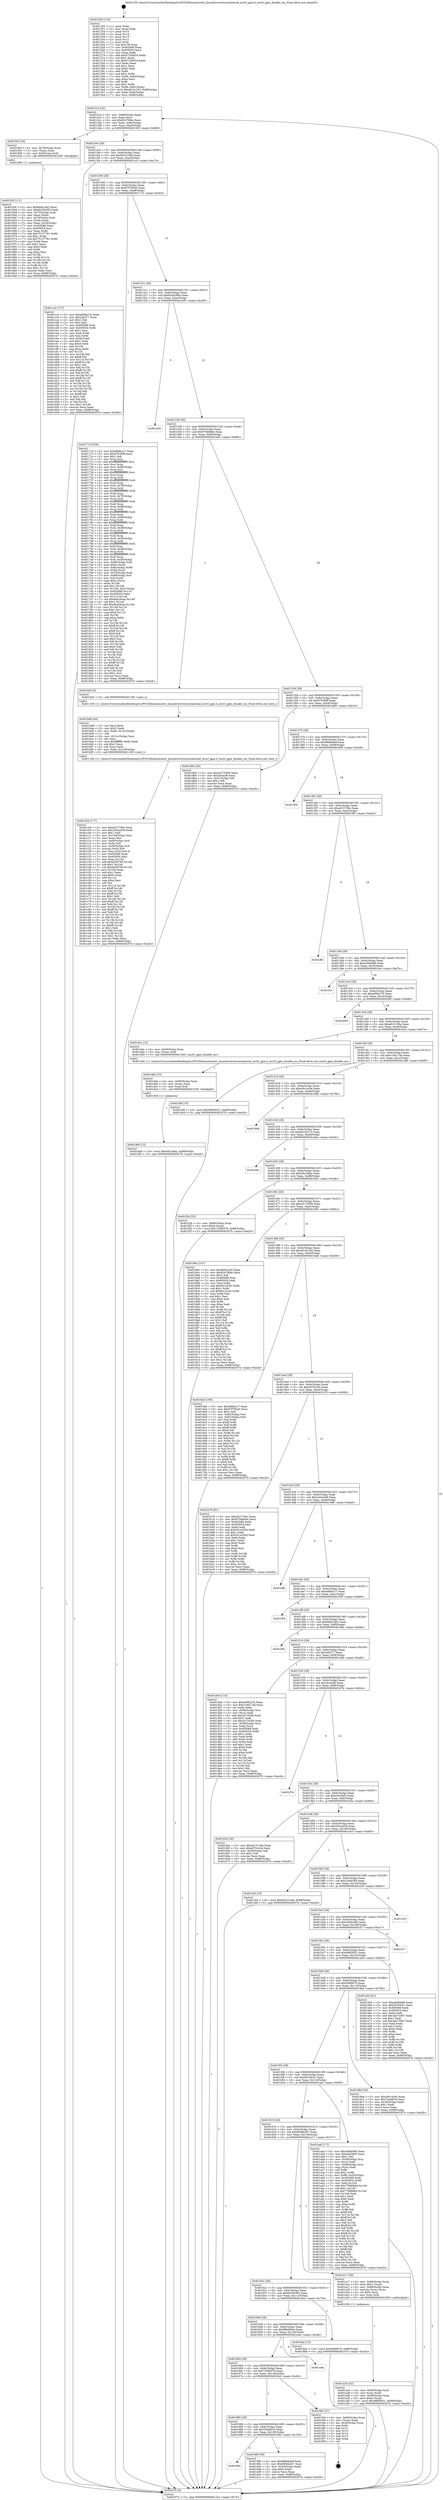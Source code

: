 digraph "0x401250" {
  label = "0x401250 (/mnt/c/Users/mathe/Desktop/tcc/POCII/binaries/extr_linuxdriversttyserialserial_mctrl_gpio.h_mctrl_gpio_disable_ms_Final-ollvm.out::main(0))"
  labelloc = "t"
  node[shape=record]

  Entry [label="",width=0.3,height=0.3,shape=circle,fillcolor=black,style=filled]
  "0x4012c4" [label="{
     0x4012c4 [32]\l
     | [instrs]\l
     &nbsp;&nbsp;0x4012c4 \<+6\>: mov -0x88(%rbp),%eax\l
     &nbsp;&nbsp;0x4012ca \<+2\>: mov %eax,%ecx\l
     &nbsp;&nbsp;0x4012cc \<+6\>: sub $0x8247fd4e,%ecx\l
     &nbsp;&nbsp;0x4012d2 \<+6\>: mov %eax,-0x9c(%rbp)\l
     &nbsp;&nbsp;0x4012d8 \<+6\>: mov %ecx,-0xa0(%rbp)\l
     &nbsp;&nbsp;0x4012de \<+6\>: je 000000000040192f \<main+0x6df\>\l
  }"]
  "0x40192f" [label="{
     0x40192f [16]\l
     | [instrs]\l
     &nbsp;&nbsp;0x40192f \<+4\>: mov -0x78(%rbp),%rax\l
     &nbsp;&nbsp;0x401933 \<+3\>: mov (%rax),%rax\l
     &nbsp;&nbsp;0x401936 \<+4\>: mov 0x8(%rax),%rdi\l
     &nbsp;&nbsp;0x40193a \<+5\>: call 0000000000401060 \<atoi@plt\>\l
     | [calls]\l
     &nbsp;&nbsp;0x401060 \{1\} (unknown)\l
  }"]
  "0x4012e4" [label="{
     0x4012e4 [28]\l
     | [instrs]\l
     &nbsp;&nbsp;0x4012e4 \<+5\>: jmp 00000000004012e9 \<main+0x99\>\l
     &nbsp;&nbsp;0x4012e9 \<+6\>: mov -0x9c(%rbp),%eax\l
     &nbsp;&nbsp;0x4012ef \<+5\>: sub $0x842315dd,%eax\l
     &nbsp;&nbsp;0x4012f4 \<+6\>: mov %eax,-0xa4(%rbp)\l
     &nbsp;&nbsp;0x4012fa \<+6\>: je 0000000000401cc4 \<main+0xa74\>\l
  }"]
  Exit [label="",width=0.3,height=0.3,shape=circle,fillcolor=black,style=filled,peripheries=2]
  "0x401cc4" [label="{
     0x401cc4 [137]\l
     | [instrs]\l
     &nbsp;&nbsp;0x401cc4 \<+5\>: mov $0xa6f4b276,%eax\l
     &nbsp;&nbsp;0x401cc9 \<+5\>: mov $0x2a6377,%ecx\l
     &nbsp;&nbsp;0x401cce \<+2\>: mov $0x1,%dl\l
     &nbsp;&nbsp;0x401cd0 \<+2\>: xor %esi,%esi\l
     &nbsp;&nbsp;0x401cd2 \<+7\>: mov 0x405068,%edi\l
     &nbsp;&nbsp;0x401cd9 \<+8\>: mov 0x405054,%r8d\l
     &nbsp;&nbsp;0x401ce1 \<+3\>: sub $0x1,%esi\l
     &nbsp;&nbsp;0x401ce4 \<+3\>: mov %edi,%r9d\l
     &nbsp;&nbsp;0x401ce7 \<+3\>: add %esi,%r9d\l
     &nbsp;&nbsp;0x401cea \<+4\>: imul %r9d,%edi\l
     &nbsp;&nbsp;0x401cee \<+3\>: and $0x1,%edi\l
     &nbsp;&nbsp;0x401cf1 \<+3\>: cmp $0x0,%edi\l
     &nbsp;&nbsp;0x401cf4 \<+4\>: sete %r10b\l
     &nbsp;&nbsp;0x401cf8 \<+4\>: cmp $0xa,%r8d\l
     &nbsp;&nbsp;0x401cfc \<+4\>: setl %r11b\l
     &nbsp;&nbsp;0x401d00 \<+3\>: mov %r10b,%bl\l
     &nbsp;&nbsp;0x401d03 \<+3\>: xor $0xff,%bl\l
     &nbsp;&nbsp;0x401d06 \<+3\>: mov %r11b,%r14b\l
     &nbsp;&nbsp;0x401d09 \<+4\>: xor $0xff,%r14b\l
     &nbsp;&nbsp;0x401d0d \<+3\>: xor $0x1,%dl\l
     &nbsp;&nbsp;0x401d10 \<+3\>: mov %bl,%r15b\l
     &nbsp;&nbsp;0x401d13 \<+4\>: and $0xff,%r15b\l
     &nbsp;&nbsp;0x401d17 \<+3\>: and %dl,%r10b\l
     &nbsp;&nbsp;0x401d1a \<+3\>: mov %r14b,%r12b\l
     &nbsp;&nbsp;0x401d1d \<+4\>: and $0xff,%r12b\l
     &nbsp;&nbsp;0x401d21 \<+3\>: and %dl,%r11b\l
     &nbsp;&nbsp;0x401d24 \<+3\>: or %r10b,%r15b\l
     &nbsp;&nbsp;0x401d27 \<+3\>: or %r11b,%r12b\l
     &nbsp;&nbsp;0x401d2a \<+3\>: xor %r12b,%r15b\l
     &nbsp;&nbsp;0x401d2d \<+3\>: or %r14b,%bl\l
     &nbsp;&nbsp;0x401d30 \<+3\>: xor $0xff,%bl\l
     &nbsp;&nbsp;0x401d33 \<+3\>: or $0x1,%dl\l
     &nbsp;&nbsp;0x401d36 \<+2\>: and %dl,%bl\l
     &nbsp;&nbsp;0x401d38 \<+3\>: or %bl,%r15b\l
     &nbsp;&nbsp;0x401d3b \<+4\>: test $0x1,%r15b\l
     &nbsp;&nbsp;0x401d3f \<+3\>: cmovne %ecx,%eax\l
     &nbsp;&nbsp;0x401d42 \<+6\>: mov %eax,-0x88(%rbp)\l
     &nbsp;&nbsp;0x401d48 \<+5\>: jmp 000000000040207b \<main+0xe2b\>\l
  }"]
  "0x401300" [label="{
     0x401300 [28]\l
     | [instrs]\l
     &nbsp;&nbsp;0x401300 \<+5\>: jmp 0000000000401305 \<main+0xb5\>\l
     &nbsp;&nbsp;0x401305 \<+6\>: mov -0x9c(%rbp),%eax\l
     &nbsp;&nbsp;0x40130b \<+5\>: sub $0x87f795a0,%eax\l
     &nbsp;&nbsp;0x401310 \<+6\>: mov %eax,-0xa8(%rbp)\l
     &nbsp;&nbsp;0x401316 \<+6\>: je 0000000000401710 \<main+0x4c0\>\l
  }"]
  "0x401de9" [label="{
     0x401de9 [15]\l
     | [instrs]\l
     &nbsp;&nbsp;0x401de9 \<+10\>: movl $0xe0b1bfea,-0x88(%rbp)\l
     &nbsp;&nbsp;0x401df3 \<+5\>: jmp 000000000040207b \<main+0xe2b\>\l
  }"]
  "0x401710" [label="{
     0x401710 [336]\l
     | [instrs]\l
     &nbsp;&nbsp;0x401710 \<+5\>: mov $0xefb9e1c7,%eax\l
     &nbsp;&nbsp;0x401715 \<+5\>: mov $0x97fc5f9f,%ecx\l
     &nbsp;&nbsp;0x40171a \<+2\>: mov $0x1,%dl\l
     &nbsp;&nbsp;0x40171c \<+3\>: mov %rsp,%rsi\l
     &nbsp;&nbsp;0x40171f \<+4\>: add $0xfffffffffffffff0,%rsi\l
     &nbsp;&nbsp;0x401723 \<+3\>: mov %rsi,%rsp\l
     &nbsp;&nbsp;0x401726 \<+4\>: mov %rsi,-0x80(%rbp)\l
     &nbsp;&nbsp;0x40172a \<+3\>: mov %rsp,%rsi\l
     &nbsp;&nbsp;0x40172d \<+4\>: add $0xfffffffffffffff0,%rsi\l
     &nbsp;&nbsp;0x401731 \<+3\>: mov %rsi,%rsp\l
     &nbsp;&nbsp;0x401734 \<+3\>: mov %rsp,%rdi\l
     &nbsp;&nbsp;0x401737 \<+4\>: add $0xfffffffffffffff0,%rdi\l
     &nbsp;&nbsp;0x40173b \<+3\>: mov %rdi,%rsp\l
     &nbsp;&nbsp;0x40173e \<+4\>: mov %rdi,-0x78(%rbp)\l
     &nbsp;&nbsp;0x401742 \<+3\>: mov %rsp,%rdi\l
     &nbsp;&nbsp;0x401745 \<+4\>: add $0xfffffffffffffff0,%rdi\l
     &nbsp;&nbsp;0x401749 \<+3\>: mov %rdi,%rsp\l
     &nbsp;&nbsp;0x40174c \<+4\>: mov %rdi,-0x70(%rbp)\l
     &nbsp;&nbsp;0x401750 \<+3\>: mov %rsp,%rdi\l
     &nbsp;&nbsp;0x401753 \<+4\>: add $0xfffffffffffffff0,%rdi\l
     &nbsp;&nbsp;0x401757 \<+3\>: mov %rdi,%rsp\l
     &nbsp;&nbsp;0x40175a \<+4\>: mov %rdi,-0x68(%rbp)\l
     &nbsp;&nbsp;0x40175e \<+3\>: mov %rsp,%rdi\l
     &nbsp;&nbsp;0x401761 \<+4\>: add $0xfffffffffffffff0,%rdi\l
     &nbsp;&nbsp;0x401765 \<+3\>: mov %rdi,%rsp\l
     &nbsp;&nbsp;0x401768 \<+4\>: mov %rdi,-0x60(%rbp)\l
     &nbsp;&nbsp;0x40176c \<+3\>: mov %rsp,%rdi\l
     &nbsp;&nbsp;0x40176f \<+4\>: add $0xfffffffffffffff0,%rdi\l
     &nbsp;&nbsp;0x401773 \<+3\>: mov %rdi,%rsp\l
     &nbsp;&nbsp;0x401776 \<+4\>: mov %rdi,-0x58(%rbp)\l
     &nbsp;&nbsp;0x40177a \<+3\>: mov %rsp,%rdi\l
     &nbsp;&nbsp;0x40177d \<+4\>: add $0xfffffffffffffff0,%rdi\l
     &nbsp;&nbsp;0x401781 \<+3\>: mov %rdi,%rsp\l
     &nbsp;&nbsp;0x401784 \<+4\>: mov %rdi,-0x50(%rbp)\l
     &nbsp;&nbsp;0x401788 \<+3\>: mov %rsp,%rdi\l
     &nbsp;&nbsp;0x40178b \<+4\>: add $0xfffffffffffffff0,%rdi\l
     &nbsp;&nbsp;0x40178f \<+3\>: mov %rdi,%rsp\l
     &nbsp;&nbsp;0x401792 \<+4\>: mov %rdi,-0x48(%rbp)\l
     &nbsp;&nbsp;0x401796 \<+3\>: mov %rsp,%rdi\l
     &nbsp;&nbsp;0x401799 \<+4\>: add $0xfffffffffffffff0,%rdi\l
     &nbsp;&nbsp;0x40179d \<+3\>: mov %rdi,%rsp\l
     &nbsp;&nbsp;0x4017a0 \<+4\>: mov %rdi,-0x40(%rbp)\l
     &nbsp;&nbsp;0x4017a4 \<+4\>: mov -0x80(%rbp),%rdi\l
     &nbsp;&nbsp;0x4017a8 \<+6\>: movl $0x0,(%rdi)\l
     &nbsp;&nbsp;0x4017ae \<+7\>: mov -0x8c(%rbp),%r8d\l
     &nbsp;&nbsp;0x4017b5 \<+3\>: mov %r8d,(%rsi)\l
     &nbsp;&nbsp;0x4017b8 \<+4\>: mov -0x78(%rbp),%rdi\l
     &nbsp;&nbsp;0x4017bc \<+7\>: mov -0x98(%rbp),%r9\l
     &nbsp;&nbsp;0x4017c3 \<+3\>: mov %r9,(%rdi)\l
     &nbsp;&nbsp;0x4017c6 \<+3\>: cmpl $0x2,(%rsi)\l
     &nbsp;&nbsp;0x4017c9 \<+4\>: setne %r10b\l
     &nbsp;&nbsp;0x4017cd \<+4\>: and $0x1,%r10b\l
     &nbsp;&nbsp;0x4017d1 \<+4\>: mov %r10b,-0x31(%rbp)\l
     &nbsp;&nbsp;0x4017d5 \<+8\>: mov 0x405068,%r11d\l
     &nbsp;&nbsp;0x4017dd \<+7\>: mov 0x405054,%ebx\l
     &nbsp;&nbsp;0x4017e4 \<+3\>: mov %r11d,%r14d\l
     &nbsp;&nbsp;0x4017e7 \<+7\>: sub $0xdba29caa,%r14d\l
     &nbsp;&nbsp;0x4017ee \<+4\>: sub $0x1,%r14d\l
     &nbsp;&nbsp;0x4017f2 \<+7\>: add $0xdba29caa,%r14d\l
     &nbsp;&nbsp;0x4017f9 \<+4\>: imul %r14d,%r11d\l
     &nbsp;&nbsp;0x4017fd \<+4\>: and $0x1,%r11d\l
     &nbsp;&nbsp;0x401801 \<+4\>: cmp $0x0,%r11d\l
     &nbsp;&nbsp;0x401805 \<+4\>: sete %r10b\l
     &nbsp;&nbsp;0x401809 \<+3\>: cmp $0xa,%ebx\l
     &nbsp;&nbsp;0x40180c \<+4\>: setl %r15b\l
     &nbsp;&nbsp;0x401810 \<+3\>: mov %r10b,%r12b\l
     &nbsp;&nbsp;0x401813 \<+4\>: xor $0xff,%r12b\l
     &nbsp;&nbsp;0x401817 \<+3\>: mov %r15b,%r13b\l
     &nbsp;&nbsp;0x40181a \<+4\>: xor $0xff,%r13b\l
     &nbsp;&nbsp;0x40181e \<+3\>: xor $0x0,%dl\l
     &nbsp;&nbsp;0x401821 \<+3\>: mov %r12b,%sil\l
     &nbsp;&nbsp;0x401824 \<+4\>: and $0x0,%sil\l
     &nbsp;&nbsp;0x401828 \<+3\>: and %dl,%r10b\l
     &nbsp;&nbsp;0x40182b \<+3\>: mov %r13b,%dil\l
     &nbsp;&nbsp;0x40182e \<+4\>: and $0x0,%dil\l
     &nbsp;&nbsp;0x401832 \<+3\>: and %dl,%r15b\l
     &nbsp;&nbsp;0x401835 \<+3\>: or %r10b,%sil\l
     &nbsp;&nbsp;0x401838 \<+3\>: or %r15b,%dil\l
     &nbsp;&nbsp;0x40183b \<+3\>: xor %dil,%sil\l
     &nbsp;&nbsp;0x40183e \<+3\>: or %r13b,%r12b\l
     &nbsp;&nbsp;0x401841 \<+4\>: xor $0xff,%r12b\l
     &nbsp;&nbsp;0x401845 \<+3\>: or $0x0,%dl\l
     &nbsp;&nbsp;0x401848 \<+3\>: and %dl,%r12b\l
     &nbsp;&nbsp;0x40184b \<+3\>: or %r12b,%sil\l
     &nbsp;&nbsp;0x40184e \<+4\>: test $0x1,%sil\l
     &nbsp;&nbsp;0x401852 \<+3\>: cmovne %ecx,%eax\l
     &nbsp;&nbsp;0x401855 \<+6\>: mov %eax,-0x88(%rbp)\l
     &nbsp;&nbsp;0x40185b \<+5\>: jmp 000000000040207b \<main+0xe2b\>\l
  }"]
  "0x40131c" [label="{
     0x40131c [28]\l
     | [instrs]\l
     &nbsp;&nbsp;0x40131c \<+5\>: jmp 0000000000401321 \<main+0xd1\>\l
     &nbsp;&nbsp;0x401321 \<+6\>: mov -0x9c(%rbp),%eax\l
     &nbsp;&nbsp;0x401327 \<+5\>: sub $0x9244280d,%eax\l
     &nbsp;&nbsp;0x40132c \<+6\>: mov %eax,-0xac(%rbp)\l
     &nbsp;&nbsp;0x401332 \<+6\>: je 0000000000401e59 \<main+0xc09\>\l
  }"]
  "0x401dda" [label="{
     0x401dda [15]\l
     | [instrs]\l
     &nbsp;&nbsp;0x401dda \<+4\>: mov -0x60(%rbp),%rax\l
     &nbsp;&nbsp;0x401dde \<+3\>: mov (%rax),%rax\l
     &nbsp;&nbsp;0x401de1 \<+3\>: mov %rax,%rdi\l
     &nbsp;&nbsp;0x401de4 \<+5\>: call 0000000000401030 \<free@plt\>\l
     | [calls]\l
     &nbsp;&nbsp;0x401030 \{1\} (unknown)\l
  }"]
  "0x401e59" [label="{
     0x401e59\l
  }", style=dashed]
  "0x401338" [label="{
     0x401338 [28]\l
     | [instrs]\l
     &nbsp;&nbsp;0x401338 \<+5\>: jmp 000000000040133d \<main+0xed\>\l
     &nbsp;&nbsp;0x40133d \<+6\>: mov -0x9c(%rbp),%eax\l
     &nbsp;&nbsp;0x401343 \<+5\>: sub $0x979d46b4,%eax\l
     &nbsp;&nbsp;0x401348 \<+6\>: mov %eax,-0xb0(%rbp)\l
     &nbsp;&nbsp;0x40134e \<+6\>: je 0000000000401bd3 \<main+0x983\>\l
  }"]
  "0x401c04" [label="{
     0x401c04 [177]\l
     | [instrs]\l
     &nbsp;&nbsp;0x401c04 \<+5\>: mov $0xa01570bc,%ecx\l
     &nbsp;&nbsp;0x401c09 \<+5\>: mov $0x205ca439,%edx\l
     &nbsp;&nbsp;0x401c0e \<+3\>: mov $0x1,%dil\l
     &nbsp;&nbsp;0x401c11 \<+6\>: mov -0x130(%rbp),%esi\l
     &nbsp;&nbsp;0x401c17 \<+3\>: imul %eax,%esi\l
     &nbsp;&nbsp;0x401c1a \<+4\>: mov -0x60(%rbp),%r8\l
     &nbsp;&nbsp;0x401c1e \<+3\>: mov (%r8),%r8\l
     &nbsp;&nbsp;0x401c21 \<+4\>: mov -0x58(%rbp),%r9\l
     &nbsp;&nbsp;0x401c25 \<+3\>: movslq (%r9),%r9\l
     &nbsp;&nbsp;0x401c28 \<+4\>: mov %esi,(%r8,%r9,4)\l
     &nbsp;&nbsp;0x401c2c \<+7\>: mov 0x405068,%eax\l
     &nbsp;&nbsp;0x401c33 \<+7\>: mov 0x405054,%esi\l
     &nbsp;&nbsp;0x401c3a \<+3\>: mov %eax,%r10d\l
     &nbsp;&nbsp;0x401c3d \<+7\>: add $0xbd38799,%r10d\l
     &nbsp;&nbsp;0x401c44 \<+4\>: sub $0x1,%r10d\l
     &nbsp;&nbsp;0x401c48 \<+7\>: sub $0xbd38799,%r10d\l
     &nbsp;&nbsp;0x401c4f \<+4\>: imul %r10d,%eax\l
     &nbsp;&nbsp;0x401c53 \<+3\>: and $0x1,%eax\l
     &nbsp;&nbsp;0x401c56 \<+3\>: cmp $0x0,%eax\l
     &nbsp;&nbsp;0x401c59 \<+4\>: sete %r11b\l
     &nbsp;&nbsp;0x401c5d \<+3\>: cmp $0xa,%esi\l
     &nbsp;&nbsp;0x401c60 \<+3\>: setl %bl\l
     &nbsp;&nbsp;0x401c63 \<+3\>: mov %r11b,%r14b\l
     &nbsp;&nbsp;0x401c66 \<+4\>: xor $0xff,%r14b\l
     &nbsp;&nbsp;0x401c6a \<+3\>: mov %bl,%r15b\l
     &nbsp;&nbsp;0x401c6d \<+4\>: xor $0xff,%r15b\l
     &nbsp;&nbsp;0x401c71 \<+4\>: xor $0x1,%dil\l
     &nbsp;&nbsp;0x401c75 \<+3\>: mov %r14b,%r12b\l
     &nbsp;&nbsp;0x401c78 \<+4\>: and $0xff,%r12b\l
     &nbsp;&nbsp;0x401c7c \<+3\>: and %dil,%r11b\l
     &nbsp;&nbsp;0x401c7f \<+3\>: mov %r15b,%r13b\l
     &nbsp;&nbsp;0x401c82 \<+4\>: and $0xff,%r13b\l
     &nbsp;&nbsp;0x401c86 \<+3\>: and %dil,%bl\l
     &nbsp;&nbsp;0x401c89 \<+3\>: or %r11b,%r12b\l
     &nbsp;&nbsp;0x401c8c \<+3\>: or %bl,%r13b\l
     &nbsp;&nbsp;0x401c8f \<+3\>: xor %r13b,%r12b\l
     &nbsp;&nbsp;0x401c92 \<+3\>: or %r15b,%r14b\l
     &nbsp;&nbsp;0x401c95 \<+4\>: xor $0xff,%r14b\l
     &nbsp;&nbsp;0x401c99 \<+4\>: or $0x1,%dil\l
     &nbsp;&nbsp;0x401c9d \<+3\>: and %dil,%r14b\l
     &nbsp;&nbsp;0x401ca0 \<+3\>: or %r14b,%r12b\l
     &nbsp;&nbsp;0x401ca3 \<+4\>: test $0x1,%r12b\l
     &nbsp;&nbsp;0x401ca7 \<+3\>: cmovne %edx,%ecx\l
     &nbsp;&nbsp;0x401caa \<+6\>: mov %ecx,-0x88(%rbp)\l
     &nbsp;&nbsp;0x401cb0 \<+5\>: jmp 000000000040207b \<main+0xe2b\>\l
  }"]
  "0x401bd3" [label="{
     0x401bd3 [5]\l
     | [instrs]\l
     &nbsp;&nbsp;0x401bd3 \<+5\>: call 0000000000401160 \<next_i\>\l
     | [calls]\l
     &nbsp;&nbsp;0x401160 \{1\} (/mnt/c/Users/mathe/Desktop/tcc/POCII/binaries/extr_linuxdriversttyserialserial_mctrl_gpio.h_mctrl_gpio_disable_ms_Final-ollvm.out::next_i)\l
  }"]
  "0x401354" [label="{
     0x401354 [28]\l
     | [instrs]\l
     &nbsp;&nbsp;0x401354 \<+5\>: jmp 0000000000401359 \<main+0x109\>\l
     &nbsp;&nbsp;0x401359 \<+6\>: mov -0x9c(%rbp),%eax\l
     &nbsp;&nbsp;0x40135f \<+5\>: sub $0x97fc5f9f,%eax\l
     &nbsp;&nbsp;0x401364 \<+6\>: mov %eax,-0xb4(%rbp)\l
     &nbsp;&nbsp;0x40136a \<+6\>: je 0000000000401860 \<main+0x610\>\l
  }"]
  "0x401bd8" [label="{
     0x401bd8 [44]\l
     | [instrs]\l
     &nbsp;&nbsp;0x401bd8 \<+2\>: xor %ecx,%ecx\l
     &nbsp;&nbsp;0x401bda \<+5\>: mov $0x2,%edx\l
     &nbsp;&nbsp;0x401bdf \<+6\>: mov %edx,-0x12c(%rbp)\l
     &nbsp;&nbsp;0x401be5 \<+1\>: cltd\l
     &nbsp;&nbsp;0x401be6 \<+6\>: mov -0x12c(%rbp),%esi\l
     &nbsp;&nbsp;0x401bec \<+2\>: idiv %esi\l
     &nbsp;&nbsp;0x401bee \<+6\>: imul $0xfffffffe,%edx,%edx\l
     &nbsp;&nbsp;0x401bf4 \<+3\>: sub $0x1,%ecx\l
     &nbsp;&nbsp;0x401bf7 \<+2\>: sub %ecx,%edx\l
     &nbsp;&nbsp;0x401bf9 \<+6\>: mov %edx,-0x130(%rbp)\l
     &nbsp;&nbsp;0x401bff \<+5\>: call 0000000000401160 \<next_i\>\l
     | [calls]\l
     &nbsp;&nbsp;0x401160 \{1\} (/mnt/c/Users/mathe/Desktop/tcc/POCII/binaries/extr_linuxdriversttyserialserial_mctrl_gpio.h_mctrl_gpio_disable_ms_Final-ollvm.out::next_i)\l
  }"]
  "0x401860" [label="{
     0x401860 [30]\l
     | [instrs]\l
     &nbsp;&nbsp;0x401860 \<+5\>: mov $0xe3c75589,%eax\l
     &nbsp;&nbsp;0x401865 \<+5\>: mov $0x3b3acf6,%ecx\l
     &nbsp;&nbsp;0x40186a \<+3\>: mov -0x31(%rbp),%dl\l
     &nbsp;&nbsp;0x40186d \<+3\>: test $0x1,%dl\l
     &nbsp;&nbsp;0x401870 \<+3\>: cmovne %ecx,%eax\l
     &nbsp;&nbsp;0x401873 \<+6\>: mov %eax,-0x88(%rbp)\l
     &nbsp;&nbsp;0x401879 \<+5\>: jmp 000000000040207b \<main+0xe2b\>\l
  }"]
  "0x401370" [label="{
     0x401370 [28]\l
     | [instrs]\l
     &nbsp;&nbsp;0x401370 \<+5\>: jmp 0000000000401375 \<main+0x125\>\l
     &nbsp;&nbsp;0x401375 \<+6\>: mov -0x9c(%rbp),%eax\l
     &nbsp;&nbsp;0x40137b \<+5\>: sub $0x988ebdef,%eax\l
     &nbsp;&nbsp;0x401380 \<+6\>: mov %eax,-0xb8(%rbp)\l
     &nbsp;&nbsp;0x401386 \<+6\>: je 0000000000401f08 \<main+0xcb8\>\l
  }"]
  "0x401a34" [label="{
     0x401a34 [32]\l
     | [instrs]\l
     &nbsp;&nbsp;0x401a34 \<+4\>: mov -0x60(%rbp),%rdi\l
     &nbsp;&nbsp;0x401a38 \<+3\>: mov %rax,(%rdi)\l
     &nbsp;&nbsp;0x401a3b \<+4\>: mov -0x58(%rbp),%rax\l
     &nbsp;&nbsp;0x401a3f \<+6\>: movl $0x0,(%rax)\l
     &nbsp;&nbsp;0x401a45 \<+10\>: movl $0x48f05631,-0x88(%rbp)\l
     &nbsp;&nbsp;0x401a4f \<+5\>: jmp 000000000040207b \<main+0xe2b\>\l
  }"]
  "0x401f08" [label="{
     0x401f08\l
  }", style=dashed]
  "0x40138c" [label="{
     0x40138c [28]\l
     | [instrs]\l
     &nbsp;&nbsp;0x40138c \<+5\>: jmp 0000000000401391 \<main+0x141\>\l
     &nbsp;&nbsp;0x401391 \<+6\>: mov -0x9c(%rbp),%eax\l
     &nbsp;&nbsp;0x401397 \<+5\>: sub $0xa01570bc,%eax\l
     &nbsp;&nbsp;0x40139c \<+6\>: mov %eax,-0xbc(%rbp)\l
     &nbsp;&nbsp;0x4013a2 \<+6\>: je 0000000000401ff3 \<main+0xda3\>\l
  }"]
  "0x40169c" [label="{
     0x40169c\l
  }", style=dashed]
  "0x401ff3" [label="{
     0x401ff3\l
  }", style=dashed]
  "0x4013a8" [label="{
     0x4013a8 [28]\l
     | [instrs]\l
     &nbsp;&nbsp;0x4013a8 \<+5\>: jmp 00000000004013ad \<main+0x15d\>\l
     &nbsp;&nbsp;0x4013ad \<+6\>: mov -0x9c(%rbp),%eax\l
     &nbsp;&nbsp;0x4013b3 \<+5\>: sub $0xa4fdd486,%eax\l
     &nbsp;&nbsp;0x4013b8 \<+6\>: mov %eax,-0xc0(%rbp)\l
     &nbsp;&nbsp;0x4013be \<+6\>: je 0000000000401fce \<main+0xd7e\>\l
  }"]
  "0x4019f9" [label="{
     0x4019f9 [30]\l
     | [instrs]\l
     &nbsp;&nbsp;0x4019f9 \<+5\>: mov $0x988ebdef,%eax\l
     &nbsp;&nbsp;0x4019fe \<+5\>: mov $0x695bb2b7,%ecx\l
     &nbsp;&nbsp;0x401a03 \<+3\>: mov -0x30(%rbp),%edx\l
     &nbsp;&nbsp;0x401a06 \<+3\>: cmp $0x0,%edx\l
     &nbsp;&nbsp;0x401a09 \<+3\>: cmove %ecx,%eax\l
     &nbsp;&nbsp;0x401a0c \<+6\>: mov %eax,-0x88(%rbp)\l
     &nbsp;&nbsp;0x401a12 \<+5\>: jmp 000000000040207b \<main+0xe2b\>\l
  }"]
  "0x401fce" [label="{
     0x401fce\l
  }", style=dashed]
  "0x4013c4" [label="{
     0x4013c4 [28]\l
     | [instrs]\l
     &nbsp;&nbsp;0x4013c4 \<+5\>: jmp 00000000004013c9 \<main+0x179\>\l
     &nbsp;&nbsp;0x4013c9 \<+6\>: mov -0x9c(%rbp),%eax\l
     &nbsp;&nbsp;0x4013cf \<+5\>: sub $0xa6f4b276,%eax\l
     &nbsp;&nbsp;0x4013d4 \<+6\>: mov %eax,-0xc4(%rbp)\l
     &nbsp;&nbsp;0x4013da \<+6\>: je 0000000000402056 \<main+0xe06\>\l
  }"]
  "0x401680" [label="{
     0x401680 [28]\l
     | [instrs]\l
     &nbsp;&nbsp;0x401680 \<+5\>: jmp 0000000000401685 \<main+0x435\>\l
     &nbsp;&nbsp;0x401685 \<+6\>: mov -0x9c(%rbp),%eax\l
     &nbsp;&nbsp;0x40168b \<+5\>: sub $0x7b4afd16,%eax\l
     &nbsp;&nbsp;0x401690 \<+6\>: mov %eax,-0x128(%rbp)\l
     &nbsp;&nbsp;0x401696 \<+6\>: je 00000000004019f9 \<main+0x7a9\>\l
  }"]
  "0x402056" [label="{
     0x402056\l
  }", style=dashed]
  "0x4013e0" [label="{
     0x4013e0 [28]\l
     | [instrs]\l
     &nbsp;&nbsp;0x4013e0 \<+5\>: jmp 00000000004013e5 \<main+0x195\>\l
     &nbsp;&nbsp;0x4013e5 \<+6\>: mov -0x9c(%rbp),%eax\l
     &nbsp;&nbsp;0x4013eb \<+5\>: sub $0xa913139a,%eax\l
     &nbsp;&nbsp;0x4013f0 \<+6\>: mov %eax,-0xc8(%rbp)\l
     &nbsp;&nbsp;0x4013f6 \<+6\>: je 0000000000401dce \<main+0xb7e\>\l
  }"]
  "0x401f44" [label="{
     0x401f44 [21]\l
     | [instrs]\l
     &nbsp;&nbsp;0x401f44 \<+4\>: mov -0x80(%rbp),%rax\l
     &nbsp;&nbsp;0x401f48 \<+2\>: mov (%rax),%eax\l
     &nbsp;&nbsp;0x401f4a \<+4\>: lea -0x28(%rbp),%rsp\l
     &nbsp;&nbsp;0x401f4e \<+1\>: pop %rbx\l
     &nbsp;&nbsp;0x401f4f \<+2\>: pop %r12\l
     &nbsp;&nbsp;0x401f51 \<+2\>: pop %r13\l
     &nbsp;&nbsp;0x401f53 \<+2\>: pop %r14\l
     &nbsp;&nbsp;0x401f55 \<+2\>: pop %r15\l
     &nbsp;&nbsp;0x401f57 \<+1\>: pop %rbp\l
     &nbsp;&nbsp;0x401f58 \<+1\>: ret\l
  }"]
  "0x401dce" [label="{
     0x401dce [12]\l
     | [instrs]\l
     &nbsp;&nbsp;0x401dce \<+4\>: mov -0x60(%rbp),%rax\l
     &nbsp;&nbsp;0x401dd2 \<+3\>: mov (%rax),%rdi\l
     &nbsp;&nbsp;0x401dd5 \<+5\>: call 0000000000401240 \<mctrl_gpio_disable_ms\>\l
     | [calls]\l
     &nbsp;&nbsp;0x401240 \{1\} (/mnt/c/Users/mathe/Desktop/tcc/POCII/binaries/extr_linuxdriversttyserialserial_mctrl_gpio.h_mctrl_gpio_disable_ms_Final-ollvm.out::mctrl_gpio_disable_ms)\l
  }"]
  "0x4013fc" [label="{
     0x4013fc [28]\l
     | [instrs]\l
     &nbsp;&nbsp;0x4013fc \<+5\>: jmp 0000000000401401 \<main+0x1b1\>\l
     &nbsp;&nbsp;0x401401 \<+6\>: mov -0x9c(%rbp),%eax\l
     &nbsp;&nbsp;0x401407 \<+5\>: sub $0xc19417ad,%eax\l
     &nbsp;&nbsp;0x40140c \<+6\>: mov %eax,-0xcc(%rbp)\l
     &nbsp;&nbsp;0x401412 \<+6\>: je 0000000000401dbf \<main+0xb6f\>\l
  }"]
  "0x401664" [label="{
     0x401664 [28]\l
     | [instrs]\l
     &nbsp;&nbsp;0x401664 \<+5\>: jmp 0000000000401669 \<main+0x419\>\l
     &nbsp;&nbsp;0x401669 \<+6\>: mov -0x9c(%rbp),%eax\l
     &nbsp;&nbsp;0x40166f \<+5\>: sub $0x73268376,%eax\l
     &nbsp;&nbsp;0x401674 \<+6\>: mov %eax,-0x124(%rbp)\l
     &nbsp;&nbsp;0x40167a \<+6\>: je 0000000000401f44 \<main+0xcf4\>\l
  }"]
  "0x401dbf" [label="{
     0x401dbf [15]\l
     | [instrs]\l
     &nbsp;&nbsp;0x401dbf \<+10\>: movl $0x48f05631,-0x88(%rbp)\l
     &nbsp;&nbsp;0x401dc9 \<+5\>: jmp 000000000040207b \<main+0xe2b\>\l
  }"]
  "0x401418" [label="{
     0x401418 [28]\l
     | [instrs]\l
     &nbsp;&nbsp;0x401418 \<+5\>: jmp 000000000040141d \<main+0x1cd\>\l
     &nbsp;&nbsp;0x40141d \<+6\>: mov -0x9c(%rbp),%eax\l
     &nbsp;&nbsp;0x401423 \<+5\>: sub $0xc6b1ec0e,%eax\l
     &nbsp;&nbsp;0x401428 \<+6\>: mov %eax,-0xd0(%rbp)\l
     &nbsp;&nbsp;0x40142e \<+6\>: je 00000000004019db \<main+0x78b\>\l
  }"]
  "0x401ede" [label="{
     0x401ede\l
  }", style=dashed]
  "0x4019db" [label="{
     0x4019db\l
  }", style=dashed]
  "0x401434" [label="{
     0x401434 [28]\l
     | [instrs]\l
     &nbsp;&nbsp;0x401434 \<+5\>: jmp 0000000000401439 \<main+0x1e9\>\l
     &nbsp;&nbsp;0x401439 \<+6\>: mov -0x9c(%rbp),%eax\l
     &nbsp;&nbsp;0x40143f \<+5\>: sub $0xd5c34113,%eax\l
     &nbsp;&nbsp;0x401444 \<+6\>: mov %eax,-0xd4(%rbp)\l
     &nbsp;&nbsp;0x40144a \<+6\>: je 0000000000401ebc \<main+0xc6c\>\l
  }"]
  "0x401648" [label="{
     0x401648 [28]\l
     | [instrs]\l
     &nbsp;&nbsp;0x401648 \<+5\>: jmp 000000000040164d \<main+0x3fd\>\l
     &nbsp;&nbsp;0x40164d \<+6\>: mov -0x9c(%rbp),%eax\l
     &nbsp;&nbsp;0x401653 \<+5\>: sub $0x6fbd06a4,%eax\l
     &nbsp;&nbsp;0x401658 \<+6\>: mov %eax,-0x120(%rbp)\l
     &nbsp;&nbsp;0x40165e \<+6\>: je 0000000000401ede \<main+0xc8e\>\l
  }"]
  "0x401ebc" [label="{
     0x401ebc\l
  }", style=dashed]
  "0x401450" [label="{
     0x401450 [28]\l
     | [instrs]\l
     &nbsp;&nbsp;0x401450 \<+5\>: jmp 0000000000401455 \<main+0x205\>\l
     &nbsp;&nbsp;0x401455 \<+6\>: mov -0x9c(%rbp),%eax\l
     &nbsp;&nbsp;0x40145b \<+5\>: sub $0xe0b1bfea,%eax\l
     &nbsp;&nbsp;0x401460 \<+6\>: mov %eax,-0xd8(%rbp)\l
     &nbsp;&nbsp;0x401466 \<+6\>: je 0000000000401f2b \<main+0xcdb\>\l
  }"]
  "0x4019ae" [label="{
     0x4019ae [15]\l
     | [instrs]\l
     &nbsp;&nbsp;0x4019ae \<+10\>: movl $0x50fdf476,-0x88(%rbp)\l
     &nbsp;&nbsp;0x4019b8 \<+5\>: jmp 000000000040207b \<main+0xe2b\>\l
  }"]
  "0x401f2b" [label="{
     0x401f2b [25]\l
     | [instrs]\l
     &nbsp;&nbsp;0x401f2b \<+4\>: mov -0x80(%rbp),%rax\l
     &nbsp;&nbsp;0x401f2f \<+6\>: movl $0x0,(%rax)\l
     &nbsp;&nbsp;0x401f35 \<+10\>: movl $0x73268376,-0x88(%rbp)\l
     &nbsp;&nbsp;0x401f3f \<+5\>: jmp 000000000040207b \<main+0xe2b\>\l
  }"]
  "0x40146c" [label="{
     0x40146c [28]\l
     | [instrs]\l
     &nbsp;&nbsp;0x40146c \<+5\>: jmp 0000000000401471 \<main+0x221\>\l
     &nbsp;&nbsp;0x401471 \<+6\>: mov -0x9c(%rbp),%eax\l
     &nbsp;&nbsp;0x401477 \<+5\>: sub $0xe3c75589,%eax\l
     &nbsp;&nbsp;0x40147c \<+6\>: mov %eax,-0xdc(%rbp)\l
     &nbsp;&nbsp;0x401482 \<+6\>: je 000000000040189c \<main+0x64c\>\l
  }"]
  "0x40162c" [label="{
     0x40162c [28]\l
     | [instrs]\l
     &nbsp;&nbsp;0x40162c \<+5\>: jmp 0000000000401631 \<main+0x3e1\>\l
     &nbsp;&nbsp;0x401631 \<+6\>: mov -0x9c(%rbp),%eax\l
     &nbsp;&nbsp;0x401637 \<+5\>: sub $0x6e33b383,%eax\l
     &nbsp;&nbsp;0x40163c \<+6\>: mov %eax,-0x11c(%rbp)\l
     &nbsp;&nbsp;0x401642 \<+6\>: je 00000000004019ae \<main+0x75e\>\l
  }"]
  "0x40189c" [label="{
     0x40189c [147]\l
     | [instrs]\l
     &nbsp;&nbsp;0x40189c \<+5\>: mov $0xfddd1dd2,%eax\l
     &nbsp;&nbsp;0x4018a1 \<+5\>: mov $0x8247fd4e,%ecx\l
     &nbsp;&nbsp;0x4018a6 \<+2\>: mov $0x1,%dl\l
     &nbsp;&nbsp;0x4018a8 \<+7\>: mov 0x405068,%esi\l
     &nbsp;&nbsp;0x4018af \<+7\>: mov 0x405054,%edi\l
     &nbsp;&nbsp;0x4018b6 \<+3\>: mov %esi,%r8d\l
     &nbsp;&nbsp;0x4018b9 \<+7\>: add $0x65c1fc45,%r8d\l
     &nbsp;&nbsp;0x4018c0 \<+4\>: sub $0x1,%r8d\l
     &nbsp;&nbsp;0x4018c4 \<+7\>: sub $0x65c1fc45,%r8d\l
     &nbsp;&nbsp;0x4018cb \<+4\>: imul %r8d,%esi\l
     &nbsp;&nbsp;0x4018cf \<+3\>: and $0x1,%esi\l
     &nbsp;&nbsp;0x4018d2 \<+3\>: cmp $0x0,%esi\l
     &nbsp;&nbsp;0x4018d5 \<+4\>: sete %r9b\l
     &nbsp;&nbsp;0x4018d9 \<+3\>: cmp $0xa,%edi\l
     &nbsp;&nbsp;0x4018dc \<+4\>: setl %r10b\l
     &nbsp;&nbsp;0x4018e0 \<+3\>: mov %r9b,%r11b\l
     &nbsp;&nbsp;0x4018e3 \<+4\>: xor $0xff,%r11b\l
     &nbsp;&nbsp;0x4018e7 \<+3\>: mov %r10b,%bl\l
     &nbsp;&nbsp;0x4018ea \<+3\>: xor $0xff,%bl\l
     &nbsp;&nbsp;0x4018ed \<+3\>: xor $0x1,%dl\l
     &nbsp;&nbsp;0x4018f0 \<+3\>: mov %r11b,%r14b\l
     &nbsp;&nbsp;0x4018f3 \<+4\>: and $0xff,%r14b\l
     &nbsp;&nbsp;0x4018f7 \<+3\>: and %dl,%r9b\l
     &nbsp;&nbsp;0x4018fa \<+3\>: mov %bl,%r15b\l
     &nbsp;&nbsp;0x4018fd \<+4\>: and $0xff,%r15b\l
     &nbsp;&nbsp;0x401901 \<+3\>: and %dl,%r10b\l
     &nbsp;&nbsp;0x401904 \<+3\>: or %r9b,%r14b\l
     &nbsp;&nbsp;0x401907 \<+3\>: or %r10b,%r15b\l
     &nbsp;&nbsp;0x40190a \<+3\>: xor %r15b,%r14b\l
     &nbsp;&nbsp;0x40190d \<+3\>: or %bl,%r11b\l
     &nbsp;&nbsp;0x401910 \<+4\>: xor $0xff,%r11b\l
     &nbsp;&nbsp;0x401914 \<+3\>: or $0x1,%dl\l
     &nbsp;&nbsp;0x401917 \<+3\>: and %dl,%r11b\l
     &nbsp;&nbsp;0x40191a \<+3\>: or %r11b,%r14b\l
     &nbsp;&nbsp;0x40191d \<+4\>: test $0x1,%r14b\l
     &nbsp;&nbsp;0x401921 \<+3\>: cmovne %ecx,%eax\l
     &nbsp;&nbsp;0x401924 \<+6\>: mov %eax,-0x88(%rbp)\l
     &nbsp;&nbsp;0x40192a \<+5\>: jmp 000000000040207b \<main+0xe2b\>\l
  }"]
  "0x401488" [label="{
     0x401488 [28]\l
     | [instrs]\l
     &nbsp;&nbsp;0x401488 \<+5\>: jmp 000000000040148d \<main+0x23d\>\l
     &nbsp;&nbsp;0x40148d \<+6\>: mov -0x9c(%rbp),%eax\l
     &nbsp;&nbsp;0x401493 \<+5\>: sub $0xe814c182,%eax\l
     &nbsp;&nbsp;0x401498 \<+6\>: mov %eax,-0xe0(%rbp)\l
     &nbsp;&nbsp;0x40149e \<+6\>: je 00000000004016a6 \<main+0x456\>\l
  }"]
  "0x401a17" [label="{
     0x401a17 [29]\l
     | [instrs]\l
     &nbsp;&nbsp;0x401a17 \<+4\>: mov -0x68(%rbp),%rax\l
     &nbsp;&nbsp;0x401a1b \<+6\>: movl $0x1,(%rax)\l
     &nbsp;&nbsp;0x401a21 \<+4\>: mov -0x68(%rbp),%rax\l
     &nbsp;&nbsp;0x401a25 \<+3\>: movslq (%rax),%rax\l
     &nbsp;&nbsp;0x401a28 \<+4\>: shl $0x2,%rax\l
     &nbsp;&nbsp;0x401a2c \<+3\>: mov %rax,%rdi\l
     &nbsp;&nbsp;0x401a2f \<+5\>: call 0000000000401050 \<malloc@plt\>\l
     | [calls]\l
     &nbsp;&nbsp;0x401050 \{1\} (unknown)\l
  }"]
  "0x4016a6" [label="{
     0x4016a6 [106]\l
     | [instrs]\l
     &nbsp;&nbsp;0x4016a6 \<+5\>: mov $0xefb9e1c7,%eax\l
     &nbsp;&nbsp;0x4016ab \<+5\>: mov $0x87f795a0,%ecx\l
     &nbsp;&nbsp;0x4016b0 \<+2\>: mov $0x1,%dl\l
     &nbsp;&nbsp;0x4016b2 \<+7\>: mov -0x82(%rbp),%sil\l
     &nbsp;&nbsp;0x4016b9 \<+7\>: mov -0x81(%rbp),%dil\l
     &nbsp;&nbsp;0x4016c0 \<+3\>: mov %sil,%r8b\l
     &nbsp;&nbsp;0x4016c3 \<+4\>: xor $0xff,%r8b\l
     &nbsp;&nbsp;0x4016c7 \<+3\>: mov %dil,%r9b\l
     &nbsp;&nbsp;0x4016ca \<+4\>: xor $0xff,%r9b\l
     &nbsp;&nbsp;0x4016ce \<+3\>: xor $0x0,%dl\l
     &nbsp;&nbsp;0x4016d1 \<+3\>: mov %r8b,%r10b\l
     &nbsp;&nbsp;0x4016d4 \<+4\>: and $0x0,%r10b\l
     &nbsp;&nbsp;0x4016d8 \<+3\>: and %dl,%sil\l
     &nbsp;&nbsp;0x4016db \<+3\>: mov %r9b,%r11b\l
     &nbsp;&nbsp;0x4016de \<+4\>: and $0x0,%r11b\l
     &nbsp;&nbsp;0x4016e2 \<+3\>: and %dl,%dil\l
     &nbsp;&nbsp;0x4016e5 \<+3\>: or %sil,%r10b\l
     &nbsp;&nbsp;0x4016e8 \<+3\>: or %dil,%r11b\l
     &nbsp;&nbsp;0x4016eb \<+3\>: xor %r11b,%r10b\l
     &nbsp;&nbsp;0x4016ee \<+3\>: or %r9b,%r8b\l
     &nbsp;&nbsp;0x4016f1 \<+4\>: xor $0xff,%r8b\l
     &nbsp;&nbsp;0x4016f5 \<+3\>: or $0x0,%dl\l
     &nbsp;&nbsp;0x4016f8 \<+3\>: and %dl,%r8b\l
     &nbsp;&nbsp;0x4016fb \<+3\>: or %r8b,%r10b\l
     &nbsp;&nbsp;0x4016fe \<+4\>: test $0x1,%r10b\l
     &nbsp;&nbsp;0x401702 \<+3\>: cmovne %ecx,%eax\l
     &nbsp;&nbsp;0x401705 \<+6\>: mov %eax,-0x88(%rbp)\l
     &nbsp;&nbsp;0x40170b \<+5\>: jmp 000000000040207b \<main+0xe2b\>\l
  }"]
  "0x4014a4" [label="{
     0x4014a4 [28]\l
     | [instrs]\l
     &nbsp;&nbsp;0x4014a4 \<+5\>: jmp 00000000004014a9 \<main+0x259\>\l
     &nbsp;&nbsp;0x4014a9 \<+6\>: mov -0x9c(%rbp),%eax\l
     &nbsp;&nbsp;0x4014af \<+5\>: sub $0xe970c43e,%eax\l
     &nbsp;&nbsp;0x4014b4 \<+6\>: mov %eax,-0xe4(%rbp)\l
     &nbsp;&nbsp;0x4014ba \<+6\>: je 0000000000401b78 \<main+0x928\>\l
  }"]
  "0x40207b" [label="{
     0x40207b [5]\l
     | [instrs]\l
     &nbsp;&nbsp;0x40207b \<+5\>: jmp 00000000004012c4 \<main+0x74\>\l
  }"]
  "0x401250" [label="{
     0x401250 [116]\l
     | [instrs]\l
     &nbsp;&nbsp;0x401250 \<+1\>: push %rbp\l
     &nbsp;&nbsp;0x401251 \<+3\>: mov %rsp,%rbp\l
     &nbsp;&nbsp;0x401254 \<+2\>: push %r15\l
     &nbsp;&nbsp;0x401256 \<+2\>: push %r14\l
     &nbsp;&nbsp;0x401258 \<+2\>: push %r13\l
     &nbsp;&nbsp;0x40125a \<+2\>: push %r12\l
     &nbsp;&nbsp;0x40125c \<+1\>: push %rbx\l
     &nbsp;&nbsp;0x40125d \<+7\>: sub $0x138,%rsp\l
     &nbsp;&nbsp;0x401264 \<+7\>: mov 0x405068,%eax\l
     &nbsp;&nbsp;0x40126b \<+7\>: mov 0x405054,%ecx\l
     &nbsp;&nbsp;0x401272 \<+2\>: mov %eax,%edx\l
     &nbsp;&nbsp;0x401274 \<+6\>: add $0xb733d024,%edx\l
     &nbsp;&nbsp;0x40127a \<+3\>: sub $0x1,%edx\l
     &nbsp;&nbsp;0x40127d \<+6\>: sub $0xb733d024,%edx\l
     &nbsp;&nbsp;0x401283 \<+3\>: imul %edx,%eax\l
     &nbsp;&nbsp;0x401286 \<+3\>: and $0x1,%eax\l
     &nbsp;&nbsp;0x401289 \<+3\>: cmp $0x0,%eax\l
     &nbsp;&nbsp;0x40128c \<+4\>: sete %r8b\l
     &nbsp;&nbsp;0x401290 \<+4\>: and $0x1,%r8b\l
     &nbsp;&nbsp;0x401294 \<+7\>: mov %r8b,-0x82(%rbp)\l
     &nbsp;&nbsp;0x40129b \<+3\>: cmp $0xa,%ecx\l
     &nbsp;&nbsp;0x40129e \<+4\>: setl %r8b\l
     &nbsp;&nbsp;0x4012a2 \<+4\>: and $0x1,%r8b\l
     &nbsp;&nbsp;0x4012a6 \<+7\>: mov %r8b,-0x81(%rbp)\l
     &nbsp;&nbsp;0x4012ad \<+10\>: movl $0xe814c182,-0x88(%rbp)\l
     &nbsp;&nbsp;0x4012b7 \<+6\>: mov %edi,-0x8c(%rbp)\l
     &nbsp;&nbsp;0x4012bd \<+7\>: mov %rsi,-0x98(%rbp)\l
  }"]
  "0x401610" [label="{
     0x401610 [28]\l
     | [instrs]\l
     &nbsp;&nbsp;0x401610 \<+5\>: jmp 0000000000401615 \<main+0x3c5\>\l
     &nbsp;&nbsp;0x401615 \<+6\>: mov -0x9c(%rbp),%eax\l
     &nbsp;&nbsp;0x40161b \<+5\>: sub $0x695bb2b7,%eax\l
     &nbsp;&nbsp;0x401620 \<+6\>: mov %eax,-0x118(%rbp)\l
     &nbsp;&nbsp;0x401626 \<+6\>: je 0000000000401a17 \<main+0x7c7\>\l
  }"]
  "0x40193f" [label="{
     0x40193f [111]\l
     | [instrs]\l
     &nbsp;&nbsp;0x40193f \<+5\>: mov $0xfddd1dd2,%ecx\l
     &nbsp;&nbsp;0x401944 \<+5\>: mov $0x6e33b383,%edx\l
     &nbsp;&nbsp;0x401949 \<+4\>: mov -0x70(%rbp),%rdi\l
     &nbsp;&nbsp;0x40194d \<+2\>: mov %eax,(%rdi)\l
     &nbsp;&nbsp;0x40194f \<+4\>: mov -0x70(%rbp),%rdi\l
     &nbsp;&nbsp;0x401953 \<+2\>: mov (%rdi),%eax\l
     &nbsp;&nbsp;0x401955 \<+3\>: mov %eax,-0x30(%rbp)\l
     &nbsp;&nbsp;0x401958 \<+7\>: mov 0x405068,%eax\l
     &nbsp;&nbsp;0x40195f \<+7\>: mov 0x405054,%esi\l
     &nbsp;&nbsp;0x401966 \<+3\>: mov %eax,%r8d\l
     &nbsp;&nbsp;0x401969 \<+7\>: add $0x75137781,%r8d\l
     &nbsp;&nbsp;0x401970 \<+4\>: sub $0x1,%r8d\l
     &nbsp;&nbsp;0x401974 \<+7\>: sub $0x75137781,%r8d\l
     &nbsp;&nbsp;0x40197b \<+4\>: imul %r8d,%eax\l
     &nbsp;&nbsp;0x40197f \<+3\>: and $0x1,%eax\l
     &nbsp;&nbsp;0x401982 \<+3\>: cmp $0x0,%eax\l
     &nbsp;&nbsp;0x401985 \<+4\>: sete %r9b\l
     &nbsp;&nbsp;0x401989 \<+3\>: cmp $0xa,%esi\l
     &nbsp;&nbsp;0x40198c \<+4\>: setl %r10b\l
     &nbsp;&nbsp;0x401990 \<+3\>: mov %r9b,%r11b\l
     &nbsp;&nbsp;0x401993 \<+3\>: and %r10b,%r11b\l
     &nbsp;&nbsp;0x401996 \<+3\>: xor %r10b,%r9b\l
     &nbsp;&nbsp;0x401999 \<+3\>: or %r9b,%r11b\l
     &nbsp;&nbsp;0x40199c \<+4\>: test $0x1,%r11b\l
     &nbsp;&nbsp;0x4019a0 \<+3\>: cmovne %edx,%ecx\l
     &nbsp;&nbsp;0x4019a3 \<+6\>: mov %ecx,-0x88(%rbp)\l
     &nbsp;&nbsp;0x4019a9 \<+5\>: jmp 000000000040207b \<main+0xe2b\>\l
  }"]
  "0x401aaf" [label="{
     0x401aaf [171]\l
     | [instrs]\l
     &nbsp;&nbsp;0x401aaf \<+5\>: mov $0xa4fdd486,%eax\l
     &nbsp;&nbsp;0x401ab4 \<+5\>: mov $0xe4439d5,%ecx\l
     &nbsp;&nbsp;0x401ab9 \<+2\>: mov $0x1,%dl\l
     &nbsp;&nbsp;0x401abb \<+4\>: mov -0x58(%rbp),%rsi\l
     &nbsp;&nbsp;0x401abf \<+2\>: mov (%rsi),%edi\l
     &nbsp;&nbsp;0x401ac1 \<+4\>: mov -0x68(%rbp),%rsi\l
     &nbsp;&nbsp;0x401ac5 \<+2\>: cmp (%rsi),%edi\l
     &nbsp;&nbsp;0x401ac7 \<+4\>: setl %r8b\l
     &nbsp;&nbsp;0x401acb \<+4\>: and $0x1,%r8b\l
     &nbsp;&nbsp;0x401acf \<+4\>: mov %r8b,-0x29(%rbp)\l
     &nbsp;&nbsp;0x401ad3 \<+7\>: mov 0x405068,%edi\l
     &nbsp;&nbsp;0x401ada \<+8\>: mov 0x405054,%r9d\l
     &nbsp;&nbsp;0x401ae2 \<+3\>: mov %edi,%r10d\l
     &nbsp;&nbsp;0x401ae5 \<+7\>: add $0x7788686d,%r10d\l
     &nbsp;&nbsp;0x401aec \<+4\>: sub $0x1,%r10d\l
     &nbsp;&nbsp;0x401af0 \<+7\>: sub $0x7788686d,%r10d\l
     &nbsp;&nbsp;0x401af7 \<+4\>: imul %r10d,%edi\l
     &nbsp;&nbsp;0x401afb \<+3\>: and $0x1,%edi\l
     &nbsp;&nbsp;0x401afe \<+3\>: cmp $0x0,%edi\l
     &nbsp;&nbsp;0x401b01 \<+4\>: sete %r8b\l
     &nbsp;&nbsp;0x401b05 \<+4\>: cmp $0xa,%r9d\l
     &nbsp;&nbsp;0x401b09 \<+4\>: setl %r11b\l
     &nbsp;&nbsp;0x401b0d \<+3\>: mov %r8b,%bl\l
     &nbsp;&nbsp;0x401b10 \<+3\>: xor $0xff,%bl\l
     &nbsp;&nbsp;0x401b13 \<+3\>: mov %r11b,%r14b\l
     &nbsp;&nbsp;0x401b16 \<+4\>: xor $0xff,%r14b\l
     &nbsp;&nbsp;0x401b1a \<+3\>: xor $0x1,%dl\l
     &nbsp;&nbsp;0x401b1d \<+3\>: mov %bl,%r15b\l
     &nbsp;&nbsp;0x401b20 \<+4\>: and $0xff,%r15b\l
     &nbsp;&nbsp;0x401b24 \<+3\>: and %dl,%r8b\l
     &nbsp;&nbsp;0x401b27 \<+3\>: mov %r14b,%r12b\l
     &nbsp;&nbsp;0x401b2a \<+4\>: and $0xff,%r12b\l
     &nbsp;&nbsp;0x401b2e \<+3\>: and %dl,%r11b\l
     &nbsp;&nbsp;0x401b31 \<+3\>: or %r8b,%r15b\l
     &nbsp;&nbsp;0x401b34 \<+3\>: or %r11b,%r12b\l
     &nbsp;&nbsp;0x401b37 \<+3\>: xor %r12b,%r15b\l
     &nbsp;&nbsp;0x401b3a \<+3\>: or %r14b,%bl\l
     &nbsp;&nbsp;0x401b3d \<+3\>: xor $0xff,%bl\l
     &nbsp;&nbsp;0x401b40 \<+3\>: or $0x1,%dl\l
     &nbsp;&nbsp;0x401b43 \<+2\>: and %dl,%bl\l
     &nbsp;&nbsp;0x401b45 \<+3\>: or %bl,%r15b\l
     &nbsp;&nbsp;0x401b48 \<+4\>: test $0x1,%r15b\l
     &nbsp;&nbsp;0x401b4c \<+3\>: cmovne %ecx,%eax\l
     &nbsp;&nbsp;0x401b4f \<+6\>: mov %eax,-0x88(%rbp)\l
     &nbsp;&nbsp;0x401b55 \<+5\>: jmp 000000000040207b \<main+0xe2b\>\l
  }"]
  "0x401b78" [label="{
     0x401b78 [91]\l
     | [instrs]\l
     &nbsp;&nbsp;0x401b78 \<+5\>: mov $0xa01570bc,%eax\l
     &nbsp;&nbsp;0x401b7d \<+5\>: mov $0x979d46b4,%ecx\l
     &nbsp;&nbsp;0x401b82 \<+7\>: mov 0x405068,%edx\l
     &nbsp;&nbsp;0x401b89 \<+7\>: mov 0x405054,%esi\l
     &nbsp;&nbsp;0x401b90 \<+2\>: mov %edx,%edi\l
     &nbsp;&nbsp;0x401b92 \<+6\>: add $0x541a250d,%edi\l
     &nbsp;&nbsp;0x401b98 \<+3\>: sub $0x1,%edi\l
     &nbsp;&nbsp;0x401b9b \<+6\>: sub $0x541a250d,%edi\l
     &nbsp;&nbsp;0x401ba1 \<+3\>: imul %edi,%edx\l
     &nbsp;&nbsp;0x401ba4 \<+3\>: and $0x1,%edx\l
     &nbsp;&nbsp;0x401ba7 \<+3\>: cmp $0x0,%edx\l
     &nbsp;&nbsp;0x401baa \<+4\>: sete %r8b\l
     &nbsp;&nbsp;0x401bae \<+3\>: cmp $0xa,%esi\l
     &nbsp;&nbsp;0x401bb1 \<+4\>: setl %r9b\l
     &nbsp;&nbsp;0x401bb5 \<+3\>: mov %r8b,%r10b\l
     &nbsp;&nbsp;0x401bb8 \<+3\>: and %r9b,%r10b\l
     &nbsp;&nbsp;0x401bbb \<+3\>: xor %r9b,%r8b\l
     &nbsp;&nbsp;0x401bbe \<+3\>: or %r8b,%r10b\l
     &nbsp;&nbsp;0x401bc1 \<+4\>: test $0x1,%r10b\l
     &nbsp;&nbsp;0x401bc5 \<+3\>: cmovne %ecx,%eax\l
     &nbsp;&nbsp;0x401bc8 \<+6\>: mov %eax,-0x88(%rbp)\l
     &nbsp;&nbsp;0x401bce \<+5\>: jmp 000000000040207b \<main+0xe2b\>\l
  }"]
  "0x4014c0" [label="{
     0x4014c0 [28]\l
     | [instrs]\l
     &nbsp;&nbsp;0x4014c0 \<+5\>: jmp 00000000004014c5 \<main+0x275\>\l
     &nbsp;&nbsp;0x4014c5 \<+6\>: mov -0x9c(%rbp),%eax\l
     &nbsp;&nbsp;0x4014cb \<+5\>: sub $0xec0cea06,%eax\l
     &nbsp;&nbsp;0x4014d0 \<+6\>: mov %eax,-0xe8(%rbp)\l
     &nbsp;&nbsp;0x4014d6 \<+6\>: je 0000000000401df8 \<main+0xba8\>\l
  }"]
  "0x4015f4" [label="{
     0x4015f4 [28]\l
     | [instrs]\l
     &nbsp;&nbsp;0x4015f4 \<+5\>: jmp 00000000004015f9 \<main+0x3a9\>\l
     &nbsp;&nbsp;0x4015f9 \<+6\>: mov -0x9c(%rbp),%eax\l
     &nbsp;&nbsp;0x4015ff \<+5\>: sub $0x5f19cb31,%eax\l
     &nbsp;&nbsp;0x401604 \<+6\>: mov %eax,-0x114(%rbp)\l
     &nbsp;&nbsp;0x40160a \<+6\>: je 0000000000401aaf \<main+0x85f\>\l
  }"]
  "0x401df8" [label="{
     0x401df8\l
  }", style=dashed]
  "0x4014dc" [label="{
     0x4014dc [28]\l
     | [instrs]\l
     &nbsp;&nbsp;0x4014dc \<+5\>: jmp 00000000004014e1 \<main+0x291\>\l
     &nbsp;&nbsp;0x4014e1 \<+6\>: mov -0x9c(%rbp),%eax\l
     &nbsp;&nbsp;0x4014e7 \<+5\>: sub $0xefb9e1c7,%eax\l
     &nbsp;&nbsp;0x4014ec \<+6\>: mov %eax,-0xec(%rbp)\l
     &nbsp;&nbsp;0x4014f2 \<+6\>: je 0000000000401f59 \<main+0xd09\>\l
  }"]
  "0x4019bd" [label="{
     0x4019bd [30]\l
     | [instrs]\l
     &nbsp;&nbsp;0x4019bd \<+5\>: mov $0xc6b1ec0e,%eax\l
     &nbsp;&nbsp;0x4019c2 \<+5\>: mov $0x7b4afd16,%ecx\l
     &nbsp;&nbsp;0x4019c7 \<+3\>: mov -0x30(%rbp),%edx\l
     &nbsp;&nbsp;0x4019ca \<+3\>: cmp $0x1,%edx\l
     &nbsp;&nbsp;0x4019cd \<+3\>: cmovl %ecx,%eax\l
     &nbsp;&nbsp;0x4019d0 \<+6\>: mov %eax,-0x88(%rbp)\l
     &nbsp;&nbsp;0x4019d6 \<+5\>: jmp 000000000040207b \<main+0xe2b\>\l
  }"]
  "0x401f59" [label="{
     0x401f59\l
  }", style=dashed]
  "0x4014f8" [label="{
     0x4014f8 [28]\l
     | [instrs]\l
     &nbsp;&nbsp;0x4014f8 \<+5\>: jmp 00000000004014fd \<main+0x2ad\>\l
     &nbsp;&nbsp;0x4014fd \<+6\>: mov -0x9c(%rbp),%eax\l
     &nbsp;&nbsp;0x401503 \<+5\>: sub $0xfddd1dd2,%eax\l
     &nbsp;&nbsp;0x401508 \<+6\>: mov %eax,-0xf0(%rbp)\l
     &nbsp;&nbsp;0x40150e \<+6\>: je 0000000000401f9e \<main+0xd4e\>\l
  }"]
  "0x4015d8" [label="{
     0x4015d8 [28]\l
     | [instrs]\l
     &nbsp;&nbsp;0x4015d8 \<+5\>: jmp 00000000004015dd \<main+0x38d\>\l
     &nbsp;&nbsp;0x4015dd \<+6\>: mov -0x9c(%rbp),%eax\l
     &nbsp;&nbsp;0x4015e3 \<+5\>: sub $0x50fdf476,%eax\l
     &nbsp;&nbsp;0x4015e8 \<+6\>: mov %eax,-0x110(%rbp)\l
     &nbsp;&nbsp;0x4015ee \<+6\>: je 00000000004019bd \<main+0x76d\>\l
  }"]
  "0x401f9e" [label="{
     0x401f9e\l
  }", style=dashed]
  "0x401514" [label="{
     0x401514 [28]\l
     | [instrs]\l
     &nbsp;&nbsp;0x401514 \<+5\>: jmp 0000000000401519 \<main+0x2c9\>\l
     &nbsp;&nbsp;0x401519 \<+6\>: mov -0x9c(%rbp),%eax\l
     &nbsp;&nbsp;0x40151f \<+5\>: sub $0x2a6377,%eax\l
     &nbsp;&nbsp;0x401524 \<+6\>: mov %eax,-0xf4(%rbp)\l
     &nbsp;&nbsp;0x40152a \<+6\>: je 0000000000401d4d \<main+0xafd\>\l
  }"]
  "0x401a54" [label="{
     0x401a54 [91]\l
     | [instrs]\l
     &nbsp;&nbsp;0x401a54 \<+5\>: mov $0xa4fdd486,%eax\l
     &nbsp;&nbsp;0x401a59 \<+5\>: mov $0x5f19cb31,%ecx\l
     &nbsp;&nbsp;0x401a5e \<+7\>: mov 0x405068,%edx\l
     &nbsp;&nbsp;0x401a65 \<+7\>: mov 0x405054,%esi\l
     &nbsp;&nbsp;0x401a6c \<+2\>: mov %edx,%edi\l
     &nbsp;&nbsp;0x401a6e \<+6\>: add $0x3ab73097,%edi\l
     &nbsp;&nbsp;0x401a74 \<+3\>: sub $0x1,%edi\l
     &nbsp;&nbsp;0x401a77 \<+6\>: sub $0x3ab73097,%edi\l
     &nbsp;&nbsp;0x401a7d \<+3\>: imul %edi,%edx\l
     &nbsp;&nbsp;0x401a80 \<+3\>: and $0x1,%edx\l
     &nbsp;&nbsp;0x401a83 \<+3\>: cmp $0x0,%edx\l
     &nbsp;&nbsp;0x401a86 \<+4\>: sete %r8b\l
     &nbsp;&nbsp;0x401a8a \<+3\>: cmp $0xa,%esi\l
     &nbsp;&nbsp;0x401a8d \<+4\>: setl %r9b\l
     &nbsp;&nbsp;0x401a91 \<+3\>: mov %r8b,%r10b\l
     &nbsp;&nbsp;0x401a94 \<+3\>: and %r9b,%r10b\l
     &nbsp;&nbsp;0x401a97 \<+3\>: xor %r9b,%r8b\l
     &nbsp;&nbsp;0x401a9a \<+3\>: or %r8b,%r10b\l
     &nbsp;&nbsp;0x401a9d \<+4\>: test $0x1,%r10b\l
     &nbsp;&nbsp;0x401aa1 \<+3\>: cmovne %ecx,%eax\l
     &nbsp;&nbsp;0x401aa4 \<+6\>: mov %eax,-0x88(%rbp)\l
     &nbsp;&nbsp;0x401aaa \<+5\>: jmp 000000000040207b \<main+0xe2b\>\l
  }"]
  "0x401d4d" [label="{
     0x401d4d [114]\l
     | [instrs]\l
     &nbsp;&nbsp;0x401d4d \<+5\>: mov $0xa6f4b276,%eax\l
     &nbsp;&nbsp;0x401d52 \<+5\>: mov $0xc19417ad,%ecx\l
     &nbsp;&nbsp;0x401d57 \<+2\>: xor %edx,%edx\l
     &nbsp;&nbsp;0x401d59 \<+4\>: mov -0x58(%rbp),%rsi\l
     &nbsp;&nbsp;0x401d5d \<+2\>: mov (%rsi),%edi\l
     &nbsp;&nbsp;0x401d5f \<+6\>: add $0x2a7343fa,%edi\l
     &nbsp;&nbsp;0x401d65 \<+3\>: add $0x1,%edi\l
     &nbsp;&nbsp;0x401d68 \<+6\>: sub $0x2a7343fa,%edi\l
     &nbsp;&nbsp;0x401d6e \<+4\>: mov -0x58(%rbp),%rsi\l
     &nbsp;&nbsp;0x401d72 \<+2\>: mov %edi,(%rsi)\l
     &nbsp;&nbsp;0x401d74 \<+7\>: mov 0x405068,%edi\l
     &nbsp;&nbsp;0x401d7b \<+8\>: mov 0x405054,%r8d\l
     &nbsp;&nbsp;0x401d83 \<+3\>: sub $0x1,%edx\l
     &nbsp;&nbsp;0x401d86 \<+3\>: mov %edi,%r9d\l
     &nbsp;&nbsp;0x401d89 \<+3\>: add %edx,%r9d\l
     &nbsp;&nbsp;0x401d8c \<+4\>: imul %r9d,%edi\l
     &nbsp;&nbsp;0x401d90 \<+3\>: and $0x1,%edi\l
     &nbsp;&nbsp;0x401d93 \<+3\>: cmp $0x0,%edi\l
     &nbsp;&nbsp;0x401d96 \<+4\>: sete %r10b\l
     &nbsp;&nbsp;0x401d9a \<+4\>: cmp $0xa,%r8d\l
     &nbsp;&nbsp;0x401d9e \<+4\>: setl %r11b\l
     &nbsp;&nbsp;0x401da2 \<+3\>: mov %r10b,%bl\l
     &nbsp;&nbsp;0x401da5 \<+3\>: and %r11b,%bl\l
     &nbsp;&nbsp;0x401da8 \<+3\>: xor %r11b,%r10b\l
     &nbsp;&nbsp;0x401dab \<+3\>: or %r10b,%bl\l
     &nbsp;&nbsp;0x401dae \<+3\>: test $0x1,%bl\l
     &nbsp;&nbsp;0x401db1 \<+3\>: cmovne %ecx,%eax\l
     &nbsp;&nbsp;0x401db4 \<+6\>: mov %eax,-0x88(%rbp)\l
     &nbsp;&nbsp;0x401dba \<+5\>: jmp 000000000040207b \<main+0xe2b\>\l
  }"]
  "0x401530" [label="{
     0x401530 [28]\l
     | [instrs]\l
     &nbsp;&nbsp;0x401530 \<+5\>: jmp 0000000000401535 \<main+0x2e5\>\l
     &nbsp;&nbsp;0x401535 \<+6\>: mov -0x9c(%rbp),%eax\l
     &nbsp;&nbsp;0x40153b \<+5\>: sub $0x3b3acf6,%eax\l
     &nbsp;&nbsp;0x401540 \<+6\>: mov %eax,-0xf8(%rbp)\l
     &nbsp;&nbsp;0x401546 \<+6\>: je 000000000040187e \<main+0x62e\>\l
  }"]
  "0x4015bc" [label="{
     0x4015bc [28]\l
     | [instrs]\l
     &nbsp;&nbsp;0x4015bc \<+5\>: jmp 00000000004015c1 \<main+0x371\>\l
     &nbsp;&nbsp;0x4015c1 \<+6\>: mov -0x9c(%rbp),%eax\l
     &nbsp;&nbsp;0x4015c7 \<+5\>: sub $0x48f05631,%eax\l
     &nbsp;&nbsp;0x4015cc \<+6\>: mov %eax,-0x10c(%rbp)\l
     &nbsp;&nbsp;0x4015d2 \<+6\>: je 0000000000401a54 \<main+0x804\>\l
  }"]
  "0x40187e" [label="{
     0x40187e\l
  }", style=dashed]
  "0x40154c" [label="{
     0x40154c [28]\l
     | [instrs]\l
     &nbsp;&nbsp;0x40154c \<+5\>: jmp 0000000000401551 \<main+0x301\>\l
     &nbsp;&nbsp;0x401551 \<+6\>: mov -0x9c(%rbp),%eax\l
     &nbsp;&nbsp;0x401557 \<+5\>: sub $0xe4439d5,%eax\l
     &nbsp;&nbsp;0x40155c \<+6\>: mov %eax,-0xfc(%rbp)\l
     &nbsp;&nbsp;0x401562 \<+6\>: je 0000000000401b5a \<main+0x90a\>\l
  }"]
  "0x401f17" [label="{
     0x401f17\l
  }", style=dashed]
  "0x401b5a" [label="{
     0x401b5a [30]\l
     | [instrs]\l
     &nbsp;&nbsp;0x401b5a \<+5\>: mov $0xa913139a,%eax\l
     &nbsp;&nbsp;0x401b5f \<+5\>: mov $0xe970c43e,%ecx\l
     &nbsp;&nbsp;0x401b64 \<+3\>: mov -0x29(%rbp),%dl\l
     &nbsp;&nbsp;0x401b67 \<+3\>: test $0x1,%dl\l
     &nbsp;&nbsp;0x401b6a \<+3\>: cmovne %ecx,%eax\l
     &nbsp;&nbsp;0x401b6d \<+6\>: mov %eax,-0x88(%rbp)\l
     &nbsp;&nbsp;0x401b73 \<+5\>: jmp 000000000040207b \<main+0xe2b\>\l
  }"]
  "0x401568" [label="{
     0x401568 [28]\l
     | [instrs]\l
     &nbsp;&nbsp;0x401568 \<+5\>: jmp 000000000040156d \<main+0x31d\>\l
     &nbsp;&nbsp;0x40156d \<+6\>: mov -0x9c(%rbp),%eax\l
     &nbsp;&nbsp;0x401573 \<+5\>: sub $0x205ca439,%eax\l
     &nbsp;&nbsp;0x401578 \<+6\>: mov %eax,-0x100(%rbp)\l
     &nbsp;&nbsp;0x40157e \<+6\>: je 0000000000401cb5 \<main+0xa65\>\l
  }"]
  "0x4015a0" [label="{
     0x4015a0 [28]\l
     | [instrs]\l
     &nbsp;&nbsp;0x4015a0 \<+5\>: jmp 00000000004015a5 \<main+0x355\>\l
     &nbsp;&nbsp;0x4015a5 \<+6\>: mov -0x9c(%rbp),%eax\l
     &nbsp;&nbsp;0x4015ab \<+5\>: sub $0x4382ce6b,%eax\l
     &nbsp;&nbsp;0x4015b0 \<+6\>: mov %eax,-0x108(%rbp)\l
     &nbsp;&nbsp;0x4015b6 \<+6\>: je 0000000000401f17 \<main+0xcc7\>\l
  }"]
  "0x401cb5" [label="{
     0x401cb5 [15]\l
     | [instrs]\l
     &nbsp;&nbsp;0x401cb5 \<+10\>: movl $0x842315dd,-0x88(%rbp)\l
     &nbsp;&nbsp;0x401cbf \<+5\>: jmp 000000000040207b \<main+0xe2b\>\l
  }"]
  "0x401584" [label="{
     0x401584 [28]\l
     | [instrs]\l
     &nbsp;&nbsp;0x401584 \<+5\>: jmp 0000000000401589 \<main+0x339\>\l
     &nbsp;&nbsp;0x401589 \<+6\>: mov -0x9c(%rbp),%eax\l
     &nbsp;&nbsp;0x40158f \<+5\>: sub $0x2cd403f4,%eax\l
     &nbsp;&nbsp;0x401594 \<+6\>: mov %eax,-0x104(%rbp)\l
     &nbsp;&nbsp;0x40159a \<+6\>: je 0000000000401e35 \<main+0xbe5\>\l
  }"]
  "0x401e35" [label="{
     0x401e35\l
  }", style=dashed]
  Entry -> "0x401250" [label=" 1"]
  "0x4012c4" -> "0x40192f" [label=" 1"]
  "0x4012c4" -> "0x4012e4" [label=" 23"]
  "0x401f44" -> Exit [label=" 1"]
  "0x4012e4" -> "0x401cc4" [label=" 1"]
  "0x4012e4" -> "0x401300" [label=" 22"]
  "0x401f2b" -> "0x40207b" [label=" 1"]
  "0x401300" -> "0x401710" [label=" 1"]
  "0x401300" -> "0x40131c" [label=" 21"]
  "0x401de9" -> "0x40207b" [label=" 1"]
  "0x40131c" -> "0x401e59" [label=" 0"]
  "0x40131c" -> "0x401338" [label=" 21"]
  "0x401dda" -> "0x401de9" [label=" 1"]
  "0x401338" -> "0x401bd3" [label=" 1"]
  "0x401338" -> "0x401354" [label=" 20"]
  "0x401dce" -> "0x401dda" [label=" 1"]
  "0x401354" -> "0x401860" [label=" 1"]
  "0x401354" -> "0x401370" [label=" 19"]
  "0x401dbf" -> "0x40207b" [label=" 1"]
  "0x401370" -> "0x401f08" [label=" 0"]
  "0x401370" -> "0x40138c" [label=" 19"]
  "0x401d4d" -> "0x40207b" [label=" 1"]
  "0x40138c" -> "0x401ff3" [label=" 0"]
  "0x40138c" -> "0x4013a8" [label=" 19"]
  "0x401cc4" -> "0x40207b" [label=" 1"]
  "0x4013a8" -> "0x401fce" [label=" 0"]
  "0x4013a8" -> "0x4013c4" [label=" 19"]
  "0x401cb5" -> "0x40207b" [label=" 1"]
  "0x4013c4" -> "0x402056" [label=" 0"]
  "0x4013c4" -> "0x4013e0" [label=" 19"]
  "0x401bd8" -> "0x401c04" [label=" 1"]
  "0x4013e0" -> "0x401dce" [label=" 1"]
  "0x4013e0" -> "0x4013fc" [label=" 18"]
  "0x401bd3" -> "0x401bd8" [label=" 1"]
  "0x4013fc" -> "0x401dbf" [label=" 1"]
  "0x4013fc" -> "0x401418" [label=" 17"]
  "0x401b5a" -> "0x40207b" [label=" 2"]
  "0x401418" -> "0x4019db" [label=" 0"]
  "0x401418" -> "0x401434" [label=" 17"]
  "0x401aaf" -> "0x40207b" [label=" 2"]
  "0x401434" -> "0x401ebc" [label=" 0"]
  "0x401434" -> "0x401450" [label=" 17"]
  "0x401a34" -> "0x40207b" [label=" 1"]
  "0x401450" -> "0x401f2b" [label=" 1"]
  "0x401450" -> "0x40146c" [label=" 16"]
  "0x401a17" -> "0x401a34" [label=" 1"]
  "0x40146c" -> "0x40189c" [label=" 1"]
  "0x40146c" -> "0x401488" [label=" 15"]
  "0x401680" -> "0x40169c" [label=" 0"]
  "0x401488" -> "0x4016a6" [label=" 1"]
  "0x401488" -> "0x4014a4" [label=" 14"]
  "0x4016a6" -> "0x40207b" [label=" 1"]
  "0x401250" -> "0x4012c4" [label=" 1"]
  "0x40207b" -> "0x4012c4" [label=" 23"]
  "0x401680" -> "0x4019f9" [label=" 1"]
  "0x401710" -> "0x40207b" [label=" 1"]
  "0x401860" -> "0x40207b" [label=" 1"]
  "0x40189c" -> "0x40207b" [label=" 1"]
  "0x40192f" -> "0x40193f" [label=" 1"]
  "0x40193f" -> "0x40207b" [label=" 1"]
  "0x401664" -> "0x401680" [label=" 1"]
  "0x4014a4" -> "0x401b78" [label=" 1"]
  "0x4014a4" -> "0x4014c0" [label=" 13"]
  "0x401664" -> "0x401f44" [label=" 1"]
  "0x4014c0" -> "0x401df8" [label=" 0"]
  "0x4014c0" -> "0x4014dc" [label=" 13"]
  "0x401648" -> "0x401664" [label=" 2"]
  "0x4014dc" -> "0x401f59" [label=" 0"]
  "0x4014dc" -> "0x4014f8" [label=" 13"]
  "0x401648" -> "0x401ede" [label=" 0"]
  "0x4014f8" -> "0x401f9e" [label=" 0"]
  "0x4014f8" -> "0x401514" [label=" 13"]
  "0x4019bd" -> "0x40207b" [label=" 1"]
  "0x401514" -> "0x401d4d" [label=" 1"]
  "0x401514" -> "0x401530" [label=" 12"]
  "0x4019ae" -> "0x40207b" [label=" 1"]
  "0x401530" -> "0x40187e" [label=" 0"]
  "0x401530" -> "0x40154c" [label=" 12"]
  "0x40162c" -> "0x4019ae" [label=" 1"]
  "0x40154c" -> "0x401b5a" [label=" 2"]
  "0x40154c" -> "0x401568" [label=" 10"]
  "0x4019f9" -> "0x40207b" [label=" 1"]
  "0x401568" -> "0x401cb5" [label=" 1"]
  "0x401568" -> "0x401584" [label=" 9"]
  "0x401610" -> "0x401a17" [label=" 1"]
  "0x401584" -> "0x401e35" [label=" 0"]
  "0x401584" -> "0x4015a0" [label=" 9"]
  "0x401610" -> "0x40162c" [label=" 3"]
  "0x4015a0" -> "0x401f17" [label=" 0"]
  "0x4015a0" -> "0x4015bc" [label=" 9"]
  "0x40162c" -> "0x401648" [label=" 2"]
  "0x4015bc" -> "0x401a54" [label=" 2"]
  "0x4015bc" -> "0x4015d8" [label=" 7"]
  "0x401a54" -> "0x40207b" [label=" 2"]
  "0x4015d8" -> "0x4019bd" [label=" 1"]
  "0x4015d8" -> "0x4015f4" [label=" 6"]
  "0x401b78" -> "0x40207b" [label=" 1"]
  "0x4015f4" -> "0x401aaf" [label=" 2"]
  "0x4015f4" -> "0x401610" [label=" 4"]
  "0x401c04" -> "0x40207b" [label=" 1"]
}
